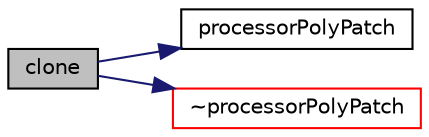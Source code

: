 digraph "clone"
{
  bgcolor="transparent";
  edge [fontname="Helvetica",fontsize="10",labelfontname="Helvetica",labelfontsize="10"];
  node [fontname="Helvetica",fontsize="10",shape=record];
  rankdir="LR";
  Node1 [label="clone",height=0.2,width=0.4,color="black", fillcolor="grey75", style="filled", fontcolor="black"];
  Node1 -> Node2 [color="midnightblue",fontsize="10",style="solid",fontname="Helvetica"];
  Node2 [label="processorPolyPatch",height=0.2,width=0.4,color="black",URL="$a02035.html#a970b550f6c36def6055c11beadbd420b",tooltip="Construct from components with specified name. "];
  Node1 -> Node3 [color="midnightblue",fontsize="10",style="solid",fontname="Helvetica"];
  Node3 [label="~processorPolyPatch",height=0.2,width=0.4,color="red",URL="$a02035.html#a52c32b7e899de5fa994ce46e747d3022",tooltip="Destructor. "];
}
